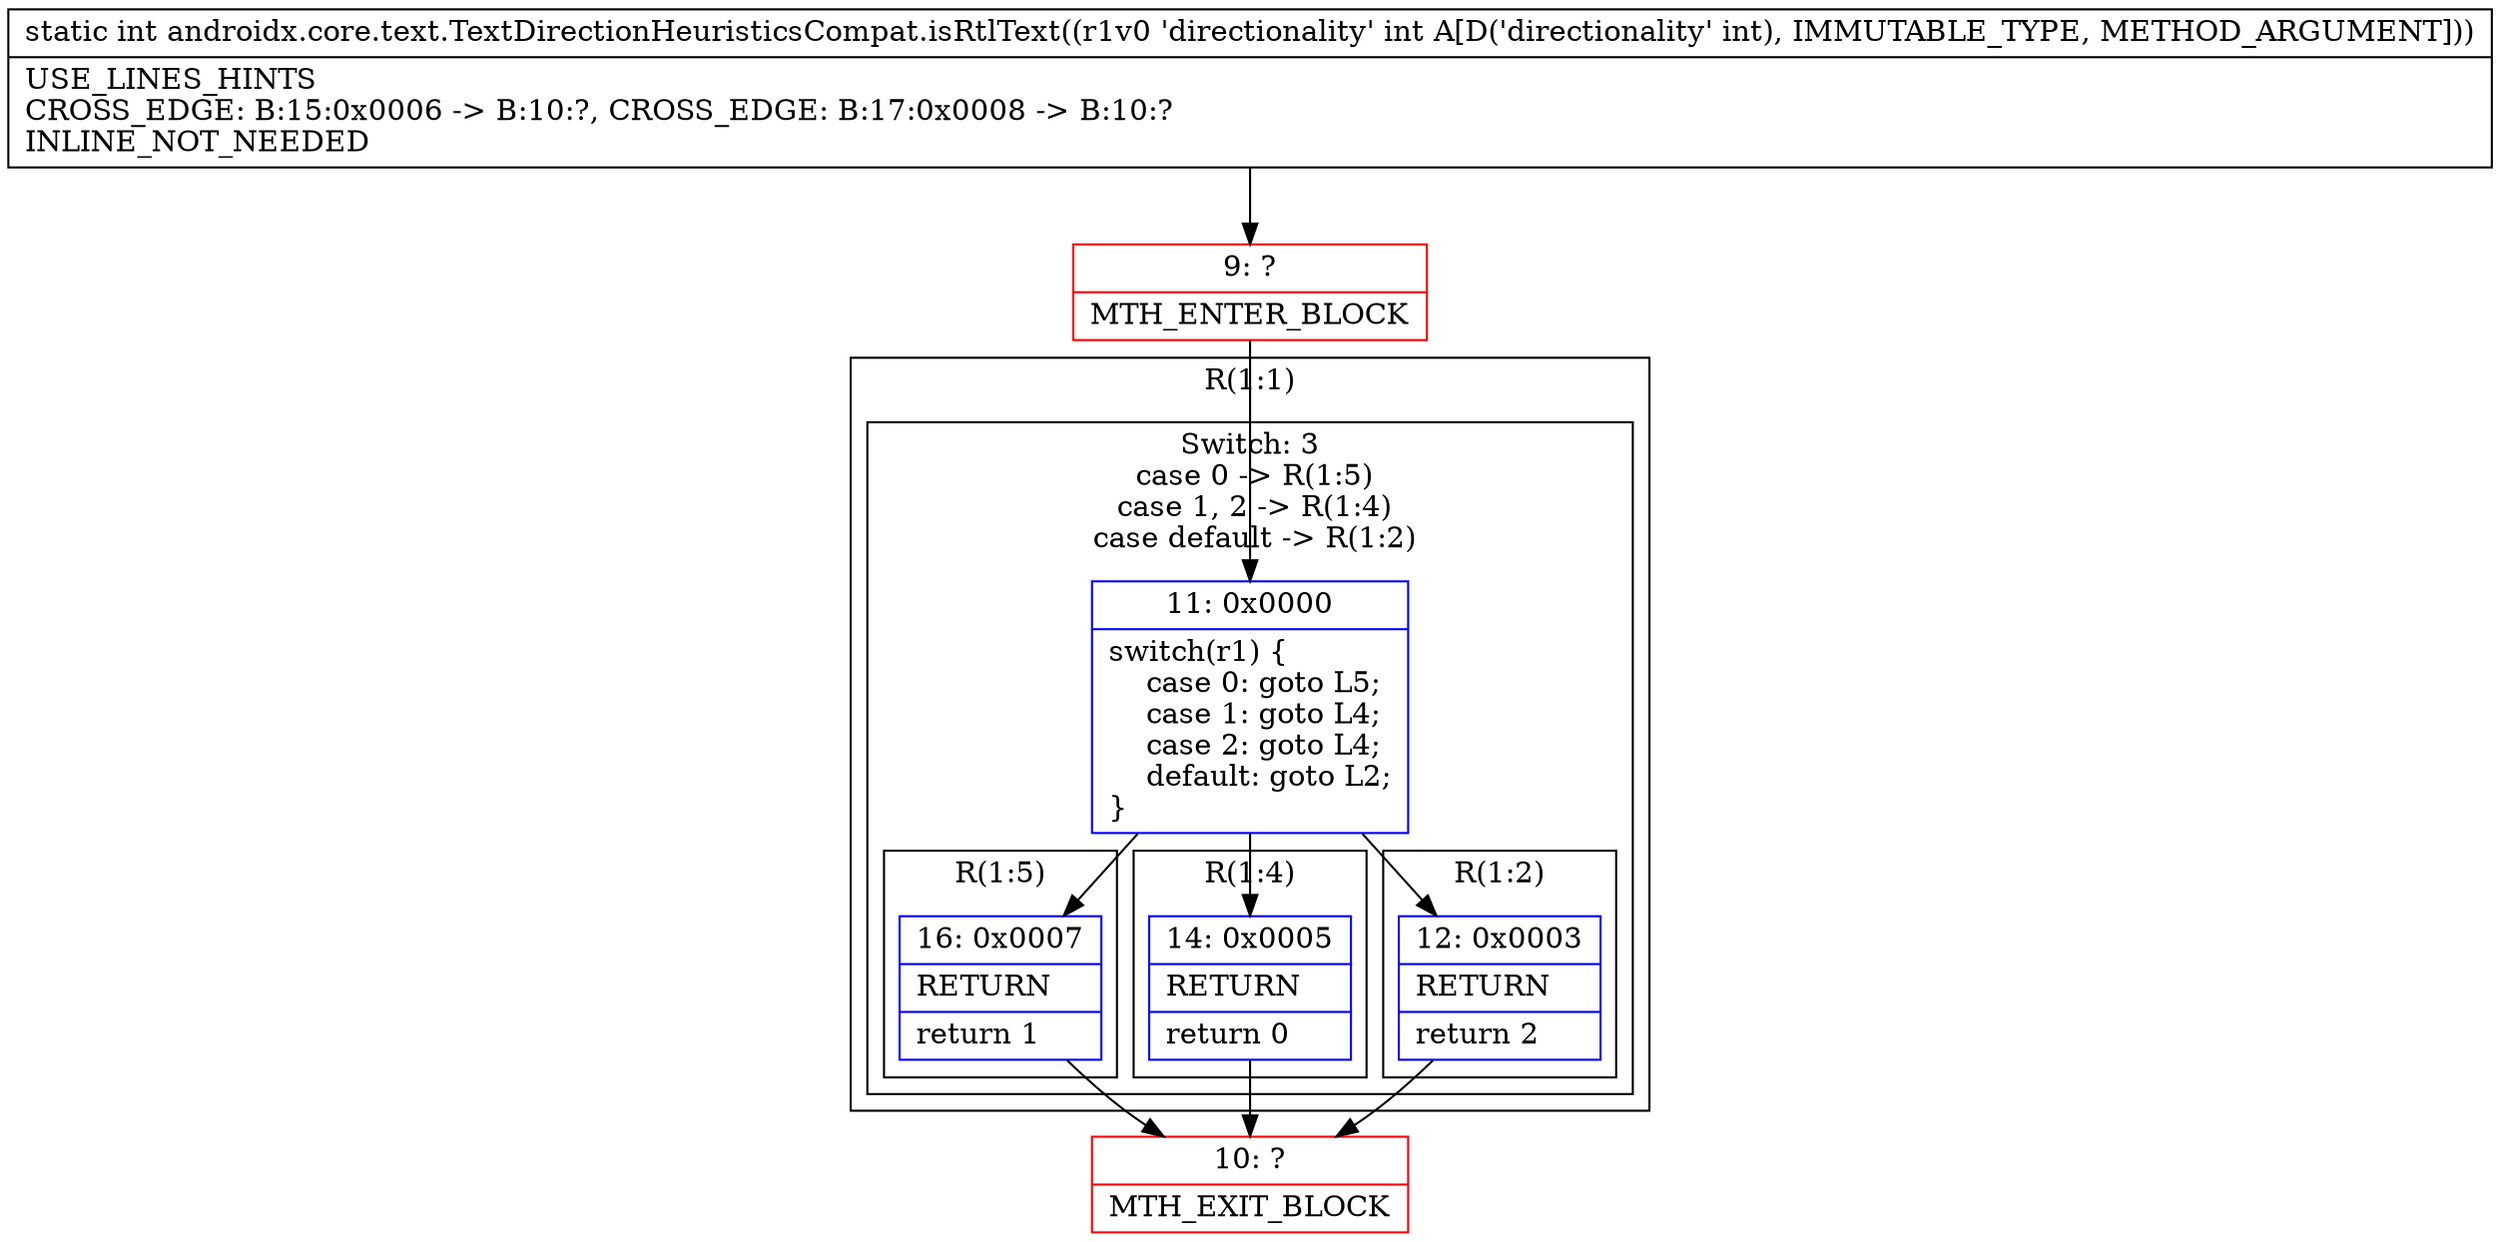 digraph "CFG forandroidx.core.text.TextDirectionHeuristicsCompat.isRtlText(I)I" {
subgraph cluster_Region_1003875050 {
label = "R(1:1)";
node [shape=record,color=blue];
subgraph cluster_SwitchRegion_63691763 {
label = "Switch: 3
 case 0 -> R(1:5)
 case 1, 2 -> R(1:4)
 case default -> R(1:2)";
node [shape=record,color=blue];
Node_11 [shape=record,label="{11\:\ 0x0000|switch(r1) \{\l    case 0: goto L5;\l    case 1: goto L4;\l    case 2: goto L4;\l    default: goto L2;\l\}\l}"];
subgraph cluster_Region_1155640399 {
label = "R(1:5)";
node [shape=record,color=blue];
Node_16 [shape=record,label="{16\:\ 0x0007|RETURN\l|return 1\l}"];
}
subgraph cluster_Region_1996748090 {
label = "R(1:4)";
node [shape=record,color=blue];
Node_14 [shape=record,label="{14\:\ 0x0005|RETURN\l|return 0\l}"];
}
subgraph cluster_Region_1662370698 {
label = "R(1:2)";
node [shape=record,color=blue];
Node_12 [shape=record,label="{12\:\ 0x0003|RETURN\l|return 2\l}"];
}
}
}
Node_9 [shape=record,color=red,label="{9\:\ ?|MTH_ENTER_BLOCK\l}"];
Node_10 [shape=record,color=red,label="{10\:\ ?|MTH_EXIT_BLOCK\l}"];
MethodNode[shape=record,label="{static int androidx.core.text.TextDirectionHeuristicsCompat.isRtlText((r1v0 'directionality' int A[D('directionality' int), IMMUTABLE_TYPE, METHOD_ARGUMENT]))  | USE_LINES_HINTS\lCROSS_EDGE: B:15:0x0006 \-\> B:10:?, CROSS_EDGE: B:17:0x0008 \-\> B:10:?\lINLINE_NOT_NEEDED\l}"];
MethodNode -> Node_9;Node_11 -> Node_12;
Node_11 -> Node_14;
Node_11 -> Node_16;
Node_16 -> Node_10;
Node_14 -> Node_10;
Node_12 -> Node_10;
Node_9 -> Node_11;
}

